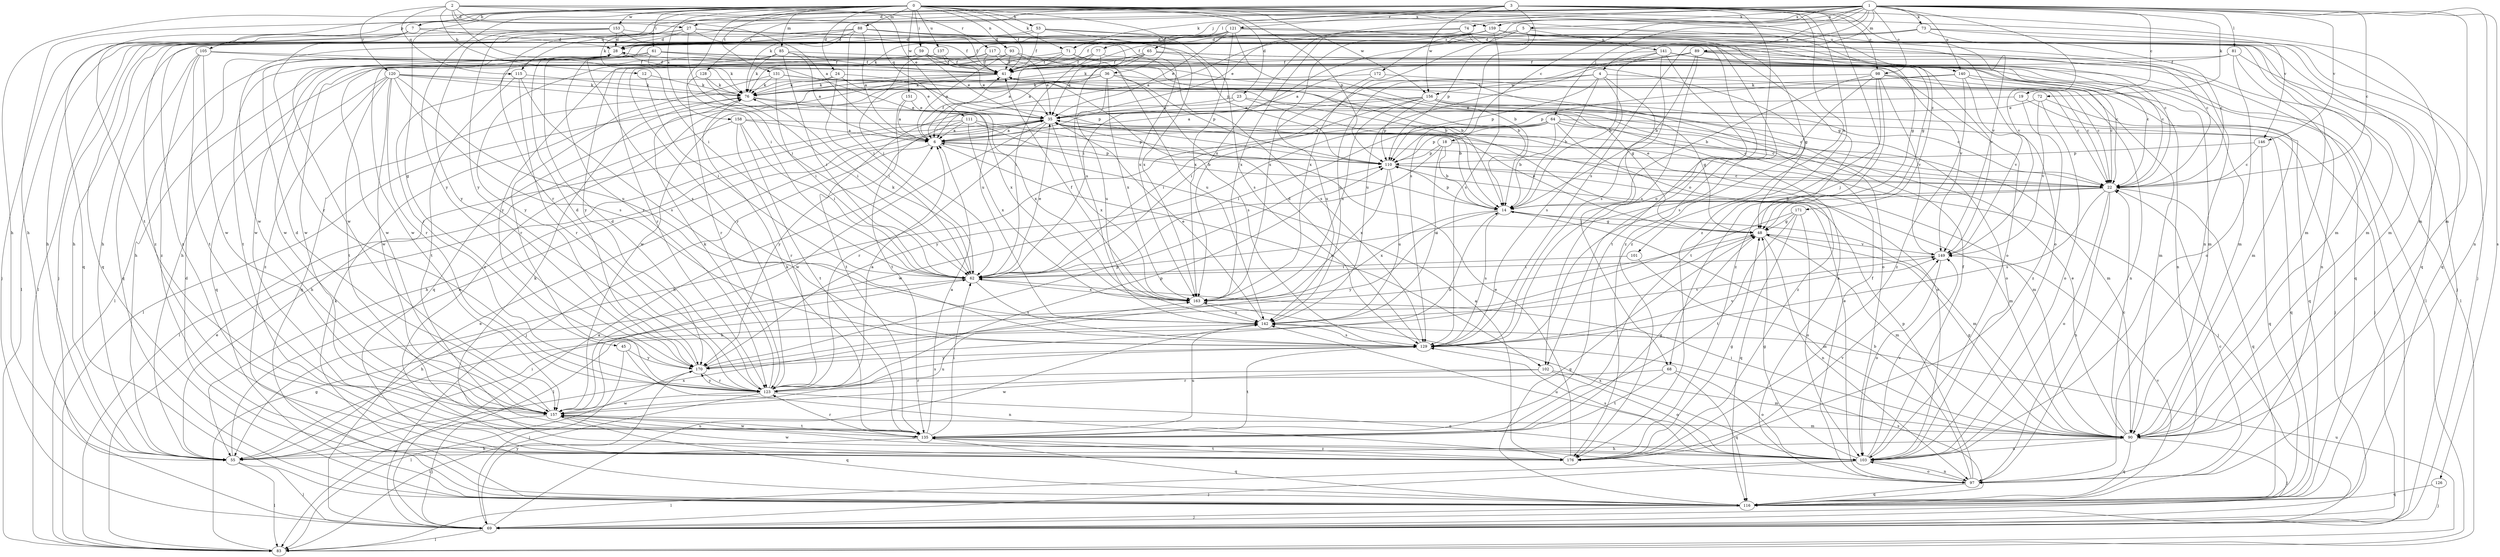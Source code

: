 strict digraph  {
0;
1;
2;
3;
4;
5;
6;
7;
12;
14;
18;
19;
22;
23;
24;
27;
28;
35;
36;
41;
45;
48;
53;
55;
59;
61;
62;
64;
65;
68;
69;
71;
72;
73;
74;
76;
77;
81;
83;
85;
88;
89;
90;
93;
97;
98;
101;
102;
103;
105;
110;
111;
115;
116;
117;
120;
121;
123;
126;
128;
129;
131;
135;
137;
140;
141;
142;
146;
149;
151;
153;
156;
157;
158;
159;
163;
170;
171;
172;
176;
0 -> 7  [label=b];
0 -> 23  [label=d];
0 -> 24  [label=d];
0 -> 36  [label=f];
0 -> 41  [label=f];
0 -> 45  [label=g];
0 -> 53  [label=h];
0 -> 55  [label=h];
0 -> 59  [label=i];
0 -> 61  [label=i];
0 -> 62  [label=i];
0 -> 71  [label=k];
0 -> 85  [label=m];
0 -> 88  [label=m];
0 -> 93  [label=n];
0 -> 97  [label=n];
0 -> 105  [label=p];
0 -> 110  [label=p];
0 -> 131  [label=t];
0 -> 135  [label=t];
0 -> 137  [label=u];
0 -> 140  [label=u];
0 -> 146  [label=v];
0 -> 151  [label=w];
0 -> 153  [label=w];
0 -> 156  [label=w];
0 -> 158  [label=x];
0 -> 159  [label=x];
0 -> 170  [label=y];
0 -> 171  [label=z];
1 -> 4  [label=a];
1 -> 5  [label=a];
1 -> 18  [label=c];
1 -> 19  [label=c];
1 -> 22  [label=c];
1 -> 55  [label=h];
1 -> 64  [label=j];
1 -> 71  [label=k];
1 -> 72  [label=k];
1 -> 73  [label=k];
1 -> 74  [label=k];
1 -> 76  [label=k];
1 -> 77  [label=l];
1 -> 81  [label=l];
1 -> 89  [label=m];
1 -> 90  [label=m];
1 -> 97  [label=n];
1 -> 98  [label=o];
1 -> 126  [label=s];
1 -> 128  [label=s];
1 -> 129  [label=s];
1 -> 140  [label=u];
1 -> 146  [label=v];
1 -> 149  [label=v];
1 -> 159  [label=x];
1 -> 163  [label=x];
1 -> 172  [label=z];
2 -> 6  [label=a];
2 -> 12  [label=b];
2 -> 27  [label=d];
2 -> 35  [label=e];
2 -> 62  [label=i];
2 -> 111  [label=q];
2 -> 115  [label=q];
2 -> 117  [label=r];
2 -> 120  [label=r];
3 -> 27  [label=d];
3 -> 65  [label=j];
3 -> 68  [label=j];
3 -> 76  [label=k];
3 -> 90  [label=m];
3 -> 98  [label=o];
3 -> 101  [label=o];
3 -> 102  [label=o];
3 -> 115  [label=q];
3 -> 121  [label=r];
3 -> 123  [label=r];
3 -> 129  [label=s];
3 -> 149  [label=v];
3 -> 156  [label=w];
3 -> 170  [label=y];
3 -> 176  [label=z];
4 -> 14  [label=b];
4 -> 22  [label=c];
4 -> 62  [label=i];
4 -> 68  [label=j];
4 -> 110  [label=p];
4 -> 129  [label=s];
4 -> 156  [label=w];
5 -> 62  [label=i];
5 -> 90  [label=m];
5 -> 110  [label=p];
5 -> 141  [label=u];
5 -> 157  [label=w];
5 -> 163  [label=x];
6 -> 41  [label=f];
6 -> 69  [label=j];
6 -> 90  [label=m];
6 -> 102  [label=o];
6 -> 110  [label=p];
7 -> 28  [label=d];
7 -> 69  [label=j];
7 -> 102  [label=o];
7 -> 116  [label=q];
7 -> 123  [label=r];
12 -> 62  [label=i];
12 -> 76  [label=k];
14 -> 48  [label=g];
14 -> 90  [label=m];
14 -> 110  [label=p];
14 -> 129  [label=s];
14 -> 163  [label=x];
14 -> 170  [label=y];
18 -> 14  [label=b];
18 -> 69  [label=j];
18 -> 110  [label=p];
18 -> 142  [label=u];
18 -> 157  [label=w];
19 -> 35  [label=e];
19 -> 69  [label=j];
19 -> 176  [label=z];
22 -> 14  [label=b];
22 -> 35  [label=e];
22 -> 62  [label=i];
22 -> 97  [label=n];
22 -> 103  [label=o];
22 -> 116  [label=q];
22 -> 129  [label=s];
23 -> 14  [label=b];
23 -> 22  [label=c];
23 -> 35  [label=e];
23 -> 135  [label=t];
24 -> 35  [label=e];
24 -> 62  [label=i];
24 -> 76  [label=k];
24 -> 110  [label=p];
24 -> 116  [label=q];
27 -> 28  [label=d];
27 -> 48  [label=g];
27 -> 62  [label=i];
27 -> 69  [label=j];
27 -> 83  [label=l];
27 -> 90  [label=m];
27 -> 116  [label=q];
27 -> 142  [label=u];
28 -> 41  [label=f];
35 -> 6  [label=a];
35 -> 22  [label=c];
35 -> 55  [label=h];
35 -> 123  [label=r];
35 -> 157  [label=w];
35 -> 163  [label=x];
36 -> 76  [label=k];
36 -> 103  [label=o];
36 -> 110  [label=p];
36 -> 142  [label=u];
36 -> 157  [label=w];
36 -> 163  [label=x];
36 -> 176  [label=z];
41 -> 76  [label=k];
41 -> 83  [label=l];
41 -> 116  [label=q];
41 -> 129  [label=s];
45 -> 69  [label=j];
45 -> 97  [label=n];
45 -> 170  [label=y];
48 -> 35  [label=e];
48 -> 83  [label=l];
48 -> 90  [label=m];
48 -> 97  [label=n];
48 -> 149  [label=v];
53 -> 28  [label=d];
53 -> 41  [label=f];
53 -> 48  [label=g];
53 -> 129  [label=s];
53 -> 163  [label=x];
53 -> 176  [label=z];
55 -> 35  [label=e];
55 -> 62  [label=i];
55 -> 69  [label=j];
55 -> 83  [label=l];
55 -> 163  [label=x];
59 -> 14  [label=b];
59 -> 35  [label=e];
59 -> 41  [label=f];
59 -> 55  [label=h];
59 -> 157  [label=w];
61 -> 41  [label=f];
61 -> 48  [label=g];
61 -> 76  [label=k];
61 -> 83  [label=l];
61 -> 90  [label=m];
61 -> 129  [label=s];
61 -> 135  [label=t];
61 -> 157  [label=w];
62 -> 35  [label=e];
62 -> 55  [label=h];
62 -> 76  [label=k];
62 -> 129  [label=s];
62 -> 163  [label=x];
64 -> 6  [label=a];
64 -> 14  [label=b];
64 -> 22  [label=c];
64 -> 55  [label=h];
64 -> 62  [label=i];
64 -> 90  [label=m];
64 -> 110  [label=p];
64 -> 116  [label=q];
64 -> 170  [label=y];
64 -> 176  [label=z];
65 -> 6  [label=a];
65 -> 41  [label=f];
65 -> 69  [label=j];
65 -> 76  [label=k];
65 -> 83  [label=l];
65 -> 90  [label=m];
65 -> 157  [label=w];
68 -> 103  [label=o];
68 -> 116  [label=q];
68 -> 123  [label=r];
68 -> 135  [label=t];
69 -> 6  [label=a];
69 -> 35  [label=e];
69 -> 83  [label=l];
69 -> 142  [label=u];
69 -> 170  [label=y];
71 -> 6  [label=a];
71 -> 41  [label=f];
71 -> 123  [label=r];
71 -> 129  [label=s];
71 -> 142  [label=u];
72 -> 35  [label=e];
72 -> 103  [label=o];
72 -> 116  [label=q];
72 -> 149  [label=v];
73 -> 22  [label=c];
73 -> 28  [label=d];
73 -> 41  [label=f];
73 -> 69  [label=j];
73 -> 116  [label=q];
73 -> 123  [label=r];
74 -> 28  [label=d];
74 -> 35  [label=e];
74 -> 48  [label=g];
74 -> 149  [label=v];
74 -> 163  [label=x];
76 -> 35  [label=e];
76 -> 163  [label=x];
77 -> 35  [label=e];
77 -> 41  [label=f];
77 -> 55  [label=h];
77 -> 62  [label=i];
77 -> 97  [label=n];
81 -> 41  [label=f];
81 -> 69  [label=j];
81 -> 97  [label=n];
81 -> 103  [label=o];
81 -> 123  [label=r];
83 -> 35  [label=e];
83 -> 48  [label=g];
83 -> 142  [label=u];
85 -> 6  [label=a];
85 -> 22  [label=c];
85 -> 41  [label=f];
85 -> 62  [label=i];
85 -> 76  [label=k];
85 -> 123  [label=r];
85 -> 170  [label=y];
88 -> 6  [label=a];
88 -> 22  [label=c];
88 -> 28  [label=d];
88 -> 41  [label=f];
88 -> 55  [label=h];
88 -> 62  [label=i];
88 -> 110  [label=p];
88 -> 157  [label=w];
88 -> 163  [label=x];
88 -> 176  [label=z];
89 -> 6  [label=a];
89 -> 14  [label=b];
89 -> 22  [label=c];
89 -> 41  [label=f];
89 -> 83  [label=l];
89 -> 116  [label=q];
89 -> 129  [label=s];
89 -> 142  [label=u];
90 -> 22  [label=c];
90 -> 35  [label=e];
90 -> 48  [label=g];
90 -> 55  [label=h];
90 -> 62  [label=i];
90 -> 69  [label=j];
90 -> 103  [label=o];
90 -> 116  [label=q];
93 -> 6  [label=a];
93 -> 14  [label=b];
93 -> 35  [label=e];
93 -> 41  [label=f];
93 -> 157  [label=w];
97 -> 14  [label=b];
97 -> 35  [label=e];
97 -> 41  [label=f];
97 -> 103  [label=o];
97 -> 110  [label=p];
97 -> 116  [label=q];
98 -> 14  [label=b];
98 -> 76  [label=k];
98 -> 90  [label=m];
98 -> 97  [label=n];
98 -> 129  [label=s];
98 -> 135  [label=t];
98 -> 149  [label=v];
98 -> 176  [label=z];
101 -> 62  [label=i];
101 -> 90  [label=m];
102 -> 90  [label=m];
102 -> 103  [label=o];
102 -> 123  [label=r];
102 -> 157  [label=w];
103 -> 41  [label=f];
103 -> 48  [label=g];
103 -> 69  [label=j];
103 -> 83  [label=l];
103 -> 97  [label=n];
103 -> 129  [label=s];
103 -> 142  [label=u];
103 -> 149  [label=v];
103 -> 157  [label=w];
103 -> 163  [label=x];
105 -> 41  [label=f];
105 -> 116  [label=q];
105 -> 135  [label=t];
105 -> 142  [label=u];
105 -> 157  [label=w];
105 -> 176  [label=z];
110 -> 22  [label=c];
110 -> 90  [label=m];
110 -> 142  [label=u];
110 -> 163  [label=x];
111 -> 6  [label=a];
111 -> 14  [label=b];
111 -> 83  [label=l];
111 -> 110  [label=p];
111 -> 163  [label=x];
111 -> 170  [label=y];
115 -> 76  [label=k];
115 -> 123  [label=r];
115 -> 129  [label=s];
115 -> 135  [label=t];
116 -> 22  [label=c];
116 -> 28  [label=d];
116 -> 48  [label=g];
116 -> 69  [label=j];
116 -> 76  [label=k];
116 -> 129  [label=s];
116 -> 149  [label=v];
117 -> 14  [label=b];
117 -> 41  [label=f];
117 -> 103  [label=o];
117 -> 157  [label=w];
117 -> 170  [label=y];
120 -> 76  [label=k];
120 -> 97  [label=n];
120 -> 116  [label=q];
120 -> 123  [label=r];
120 -> 129  [label=s];
120 -> 135  [label=t];
120 -> 142  [label=u];
120 -> 157  [label=w];
120 -> 163  [label=x];
120 -> 176  [label=z];
121 -> 14  [label=b];
121 -> 28  [label=d];
121 -> 35  [label=e];
121 -> 62  [label=i];
121 -> 76  [label=k];
121 -> 90  [label=m];
121 -> 163  [label=x];
121 -> 176  [label=z];
123 -> 6  [label=a];
123 -> 28  [label=d];
123 -> 76  [label=k];
123 -> 83  [label=l];
123 -> 103  [label=o];
123 -> 110  [label=p];
123 -> 129  [label=s];
123 -> 157  [label=w];
123 -> 170  [label=y];
126 -> 69  [label=j];
126 -> 116  [label=q];
128 -> 62  [label=i];
128 -> 76  [label=k];
128 -> 123  [label=r];
129 -> 28  [label=d];
129 -> 135  [label=t];
129 -> 149  [label=v];
129 -> 170  [label=y];
131 -> 22  [label=c];
131 -> 48  [label=g];
131 -> 62  [label=i];
131 -> 76  [label=k];
131 -> 123  [label=r];
135 -> 6  [label=a];
135 -> 48  [label=g];
135 -> 55  [label=h];
135 -> 62  [label=i];
135 -> 76  [label=k];
135 -> 116  [label=q];
135 -> 123  [label=r];
135 -> 142  [label=u];
135 -> 157  [label=w];
135 -> 176  [label=z];
137 -> 35  [label=e];
137 -> 41  [label=f];
137 -> 170  [label=y];
140 -> 22  [label=c];
140 -> 76  [label=k];
140 -> 90  [label=m];
140 -> 110  [label=p];
140 -> 149  [label=v];
140 -> 176  [label=z];
141 -> 14  [label=b];
141 -> 22  [label=c];
141 -> 41  [label=f];
141 -> 129  [label=s];
141 -> 135  [label=t];
141 -> 142  [label=u];
141 -> 149  [label=v];
142 -> 35  [label=e];
142 -> 129  [label=s];
142 -> 149  [label=v];
146 -> 22  [label=c];
146 -> 110  [label=p];
146 -> 116  [label=q];
149 -> 62  [label=i];
149 -> 103  [label=o];
151 -> 6  [label=a];
151 -> 35  [label=e];
151 -> 135  [label=t];
153 -> 22  [label=c];
153 -> 28  [label=d];
153 -> 41  [label=f];
153 -> 55  [label=h];
153 -> 83  [label=l];
153 -> 170  [label=y];
156 -> 6  [label=a];
156 -> 22  [label=c];
156 -> 35  [label=e];
156 -> 48  [label=g];
156 -> 62  [label=i];
156 -> 69  [label=j];
156 -> 103  [label=o];
156 -> 110  [label=p];
156 -> 163  [label=x];
157 -> 28  [label=d];
157 -> 69  [label=j];
157 -> 90  [label=m];
157 -> 103  [label=o];
157 -> 116  [label=q];
157 -> 135  [label=t];
157 -> 142  [label=u];
158 -> 6  [label=a];
158 -> 55  [label=h];
158 -> 62  [label=i];
158 -> 103  [label=o];
158 -> 123  [label=r];
158 -> 135  [label=t];
159 -> 6  [label=a];
159 -> 28  [label=d];
159 -> 41  [label=f];
159 -> 55  [label=h];
159 -> 90  [label=m];
159 -> 103  [label=o];
159 -> 116  [label=q];
159 -> 129  [label=s];
159 -> 163  [label=x];
159 -> 176  [label=z];
163 -> 41  [label=f];
163 -> 142  [label=u];
170 -> 14  [label=b];
170 -> 28  [label=d];
170 -> 83  [label=l];
170 -> 110  [label=p];
170 -> 123  [label=r];
171 -> 48  [label=g];
171 -> 55  [label=h];
171 -> 103  [label=o];
171 -> 116  [label=q];
171 -> 135  [label=t];
172 -> 22  [label=c];
172 -> 76  [label=k];
172 -> 142  [label=u];
176 -> 6  [label=a];
176 -> 35  [label=e];
176 -> 48  [label=g];
176 -> 76  [label=k];
176 -> 135  [label=t];
176 -> 149  [label=v];
}
